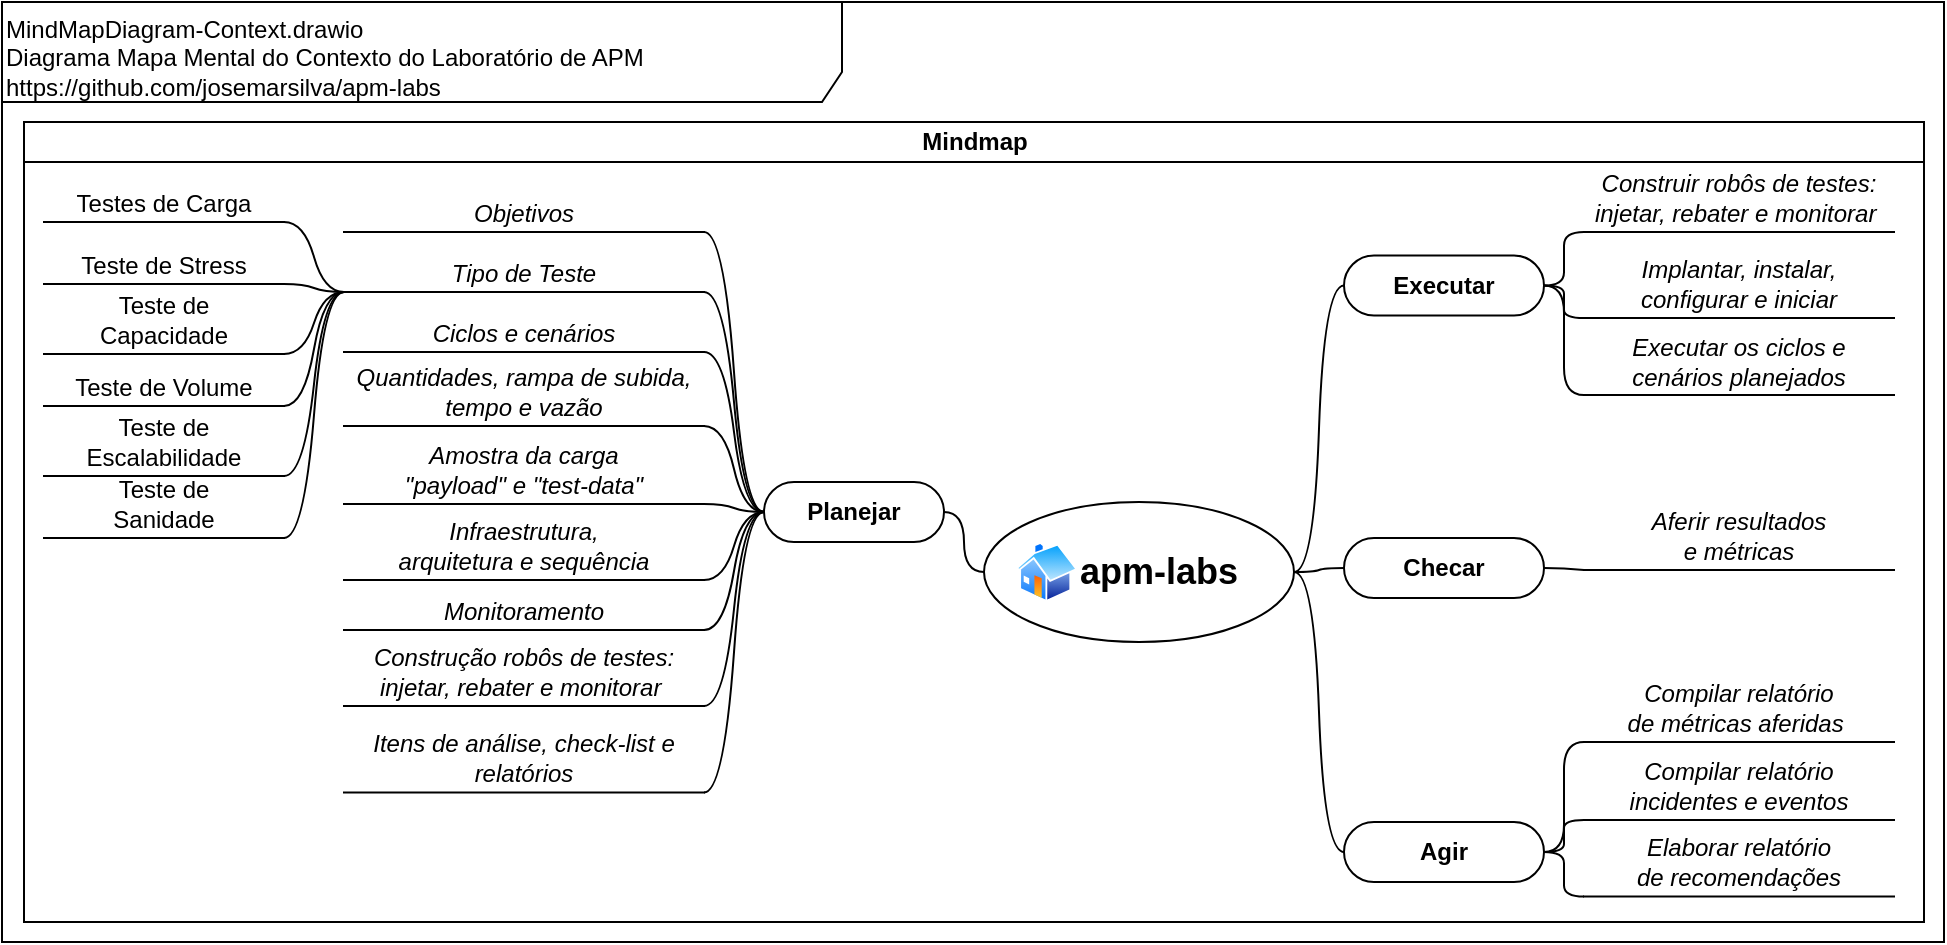 <mxfile version="13.8.6" type="device"><diagram id="526JFKrqtkbu5Ab86iZz" name="Página-1"><mxGraphModel dx="868" dy="534" grid="1" gridSize="10" guides="1" tooltips="1" connect="1" arrows="1" fold="1" page="1" pageScale="1" pageWidth="827" pageHeight="1169" math="0" shadow="0"><root><mxCell id="0"/><mxCell id="1" parent="0"/><mxCell id="5jpJCo4kvUvBawqh1GSk-1" value="&lt;div&gt;&lt;/div&gt;MindMapDiagram-Context.drawio&lt;br&gt;Diagrama Mapa Mental do Contexto do Laboratório de APM&lt;br&gt;https://github.com/josemarsilva/apm-labs" style="shape=umlFrame;whiteSpace=wrap;html=1;width=420;height=50;verticalAlign=top;align=left;" parent="1" vertex="1"><mxGeometry x="9" y="10" width="971" height="470" as="geometry"/></mxCell><mxCell id="5jpJCo4kvUvBawqh1GSk-2" value="Mindmap" style="swimlane;html=1;startSize=20;horizontal=1;containerType=tree;" parent="1" vertex="1"><mxGeometry x="20" y="70" width="950" height="400" as="geometry"/></mxCell><mxCell id="5jpJCo4kvUvBawqh1GSk-3" value="" style="edgeStyle=entityRelationEdgeStyle;startArrow=none;endArrow=none;segment=10;curved=1;" parent="1" source="5jpJCo4kvUvBawqh1GSk-7" target="5jpJCo4kvUvBawqh1GSk-8" edge="1"><mxGeometry relative="1" as="geometry"><mxPoint x="670" y="225" as="sourcePoint"/></mxGeometry></mxCell><mxCell id="5jpJCo4kvUvBawqh1GSk-5" value="" style="edgeStyle=entityRelationEdgeStyle;startArrow=none;endArrow=none;segment=10;curved=1;" parent="1" source="5jpJCo4kvUvBawqh1GSk-7" target="5jpJCo4kvUvBawqh1GSk-10" edge="1"><mxGeometry relative="1" as="geometry"/></mxCell><mxCell id="5jpJCo4kvUvBawqh1GSk-7" value="&amp;nbsp; &amp;nbsp; apm-labs" style="ellipse;whiteSpace=wrap;html=1;align=center;treeFolding=1;treeMoving=1;newEdgeStyle={&quot;edgeStyle&quot;:&quot;entityRelationEdgeStyle&quot;,&quot;startArrow&quot;:&quot;none&quot;,&quot;endArrow&quot;:&quot;none&quot;,&quot;segment&quot;:10,&quot;curved&quot;:1};fontStyle=1;fontSize=18;" parent="1" vertex="1"><mxGeometry x="500" y="260" width="155" height="70" as="geometry"/></mxCell><mxCell id="5jpJCo4kvUvBawqh1GSk-8" value="Executar" style="whiteSpace=wrap;html=1;rounded=1;arcSize=50;align=center;verticalAlign=middle;strokeWidth=1;autosize=1;spacing=4;treeFolding=1;treeMoving=1;newEdgeStyle={&quot;edgeStyle&quot;:&quot;entityRelationEdgeStyle&quot;,&quot;startArrow&quot;:&quot;none&quot;,&quot;endArrow&quot;:&quot;none&quot;,&quot;segment&quot;:10,&quot;curved&quot;:1};fontStyle=1" parent="1" vertex="1"><mxGeometry x="680" y="136.75" width="100" height="30" as="geometry"/></mxCell><mxCell id="5jpJCo4kvUvBawqh1GSk-10" value="Planejar" style="whiteSpace=wrap;html=1;rounded=1;arcSize=50;align=center;verticalAlign=middle;strokeWidth=1;autosize=1;spacing=4;treeFolding=1;treeMoving=1;newEdgeStyle={&quot;edgeStyle&quot;:&quot;entityRelationEdgeStyle&quot;,&quot;startArrow&quot;:&quot;none&quot;,&quot;endArrow&quot;:&quot;none&quot;,&quot;segment&quot;:10,&quot;curved&quot;:1};fontStyle=1" parent="1" vertex="1"><mxGeometry x="390" y="250" width="90" height="30" as="geometry"/></mxCell><mxCell id="z-45aeA4fQFJTD9TVWNZ-1" value="&lt;span style=&quot;font-style: italic&quot;&gt;Construir robôs de testes:&lt;/span&gt;&lt;br style=&quot;font-style: italic&quot;&gt;&lt;span style=&quot;font-style: italic&quot;&gt;injetar, rebater e monitorar&amp;nbsp;&lt;/span&gt;" style="whiteSpace=wrap;html=1;shape=partialRectangle;top=0;left=0;bottom=1;right=0;points=[[0,1],[1,1]];fillColor=none;align=center;verticalAlign=bottom;routingCenterY=0.5;snapToPoint=1;recursiveResize=0;autosize=1;treeFolding=1;treeMoving=1;newEdgeStyle={&quot;edgeStyle&quot;:&quot;entityRelationEdgeStyle&quot;,&quot;startArrow&quot;:&quot;none&quot;,&quot;endArrow&quot;:&quot;none&quot;,&quot;segment&quot;:10,&quot;curved&quot;:1};" parent="1" vertex="1"><mxGeometry x="800" y="95" width="155" height="30" as="geometry"/></mxCell><mxCell id="z-45aeA4fQFJTD9TVWNZ-2" value="" style="edgeStyle=entityRelationEdgeStyle;startArrow=none;endArrow=none;segment=10;curved=1;exitX=1;exitY=0.5;exitDx=0;exitDy=0;entryX=0;entryY=1;entryDx=0;entryDy=0;" parent="1" source="5jpJCo4kvUvBawqh1GSk-8" target="z-45aeA4fQFJTD9TVWNZ-1" edge="1"><mxGeometry relative="1" as="geometry"><mxPoint x="860" y="128.75" as="sourcePoint"/><mxPoint x="810" y="72.75" as="targetPoint"/></mxGeometry></mxCell><mxCell id="z-45aeA4fQFJTD9TVWNZ-10" value="" style="edgeStyle=entityRelationEdgeStyle;startArrow=none;endArrow=none;segment=10;curved=1;exitX=1;exitY=0.5;exitDx=0;exitDy=0;entryX=0;entryY=1;entryDx=0;entryDy=0;" parent="1" source="5jpJCo4kvUvBawqh1GSk-8" target="t8AFz7zGlczwiMV8qD_G-16" edge="1"><mxGeometry relative="1" as="geometry"><mxPoint x="810" y="152.75" as="sourcePoint"/><mxPoint x="820" y="175.75" as="targetPoint"/></mxGeometry></mxCell><mxCell id="7fiooWQBaUIvVht02LMV-9" value="" style="aspect=fixed;perimeter=ellipsePerimeter;html=1;align=center;shadow=0;dashed=0;spacingTop=3;image;image=img/lib/active_directory/home.svg;fontSize=18;" parent="1" vertex="1"><mxGeometry x="516" y="280" width="30.93" height="30" as="geometry"/></mxCell><mxCell id="yPJVkPXfMKi2O3OA4Feh-3" value="" style="edgeStyle=entityRelationEdgeStyle;startArrow=none;endArrow=none;segment=10;curved=1;" parent="1" source="5jpJCo4kvUvBawqh1GSk-7" target="yPJVkPXfMKi2O3OA4Feh-4" edge="1"><mxGeometry relative="1" as="geometry"><mxPoint x="670" y="225" as="sourcePoint"/></mxGeometry></mxCell><mxCell id="yPJVkPXfMKi2O3OA4Feh-4" value="Checar" style="whiteSpace=wrap;html=1;rounded=1;arcSize=50;align=center;verticalAlign=middle;strokeWidth=1;autosize=1;spacing=4;treeFolding=1;treeMoving=1;newEdgeStyle={&quot;edgeStyle&quot;:&quot;entityRelationEdgeStyle&quot;,&quot;startArrow&quot;:&quot;none&quot;,&quot;endArrow&quot;:&quot;none&quot;,&quot;segment&quot;:10,&quot;curved&quot;:1};fontStyle=1" parent="1" vertex="1"><mxGeometry x="680" y="278" width="100" height="30" as="geometry"/></mxCell><mxCell id="yPJVkPXfMKi2O3OA4Feh-30" value="Agir" style="whiteSpace=wrap;html=1;rounded=1;arcSize=50;align=center;verticalAlign=middle;strokeWidth=1;autosize=1;spacing=4;treeFolding=1;treeMoving=1;newEdgeStyle={&quot;edgeStyle&quot;:&quot;entityRelationEdgeStyle&quot;,&quot;startArrow&quot;:&quot;none&quot;,&quot;endArrow&quot;:&quot;none&quot;,&quot;segment&quot;:10,&quot;curved&quot;:1};fontStyle=1" parent="1" vertex="1"><mxGeometry x="680" y="420" width="100" height="30" as="geometry"/></mxCell><mxCell id="yPJVkPXfMKi2O3OA4Feh-31" value="" style="edgeStyle=entityRelationEdgeStyle;startArrow=none;endArrow=none;segment=10;curved=1;exitX=0;exitY=0.5;exitDx=0;exitDy=0;" parent="1" source="yPJVkPXfMKi2O3OA4Feh-30" target="5jpJCo4kvUvBawqh1GSk-7" edge="1"><mxGeometry relative="1" as="geometry"><mxPoint x="390" y="355" as="sourcePoint"/><mxPoint x="670" y="225" as="targetPoint"/></mxGeometry></mxCell><mxCell id="hPfSnDvZx1q7UJ1CCEyf-2" value="Tipo de Teste" style="whiteSpace=wrap;html=1;shape=partialRectangle;top=0;left=0;bottom=1;right=0;points=[[0,1],[1,1]];fillColor=none;align=center;verticalAlign=bottom;routingCenterY=0.5;snapToPoint=1;recursiveResize=0;autosize=1;treeFolding=1;treeMoving=1;newEdgeStyle={&quot;edgeStyle&quot;:&quot;entityRelationEdgeStyle&quot;,&quot;startArrow&quot;:&quot;none&quot;,&quot;endArrow&quot;:&quot;none&quot;,&quot;segment&quot;:10,&quot;curved&quot;:1};fontStyle=2" parent="1" vertex="1"><mxGeometry x="180" y="135" width="180" height="20" as="geometry"/></mxCell><mxCell id="hPfSnDvZx1q7UJ1CCEyf-1" value="" style="edgeStyle=entityRelationEdgeStyle;startArrow=none;endArrow=none;segment=10;curved=1;exitX=0;exitY=0.5;exitDx=0;exitDy=0;" parent="1" source="5jpJCo4kvUvBawqh1GSk-10" target="hPfSnDvZx1q7UJ1CCEyf-2" edge="1"><mxGeometry relative="1" as="geometry"><mxPoint x="795" y="320" as="sourcePoint"/></mxGeometry></mxCell><mxCell id="hPfSnDvZx1q7UJ1CCEyf-6" value="Ciclos e cenários" style="whiteSpace=wrap;html=1;shape=partialRectangle;top=0;left=0;bottom=1;right=0;points=[[0,1],[1,1]];fillColor=none;align=center;verticalAlign=bottom;routingCenterY=0.5;snapToPoint=1;recursiveResize=0;autosize=1;treeFolding=1;treeMoving=1;newEdgeStyle={&quot;edgeStyle&quot;:&quot;entityRelationEdgeStyle&quot;,&quot;startArrow&quot;:&quot;none&quot;,&quot;endArrow&quot;:&quot;none&quot;,&quot;segment&quot;:10,&quot;curved&quot;:1};fontStyle=2" parent="1" vertex="1"><mxGeometry x="180" y="165" width="180" height="20" as="geometry"/></mxCell><mxCell id="hPfSnDvZx1q7UJ1CCEyf-7" value="" style="edgeStyle=entityRelationEdgeStyle;startArrow=none;endArrow=none;segment=10;curved=1;exitX=0;exitY=0.5;exitDx=0;exitDy=0;" parent="1" source="5jpJCo4kvUvBawqh1GSk-10" target="hPfSnDvZx1q7UJ1CCEyf-6" edge="1"><mxGeometry relative="1" as="geometry"><mxPoint x="420" y="280" as="sourcePoint"/></mxGeometry></mxCell><mxCell id="7fiooWQBaUIvVht02LMV-14" value="Quantidades, rampa de subida, tempo e vazão" style="whiteSpace=wrap;html=1;shape=partialRectangle;top=0;left=0;bottom=1;right=0;points=[[0,1],[1,1]];fillColor=none;align=center;verticalAlign=bottom;routingCenterY=0.5;snapToPoint=1;recursiveResize=0;autosize=1;treeFolding=1;treeMoving=1;newEdgeStyle={&quot;edgeStyle&quot;:&quot;entityRelationEdgeStyle&quot;,&quot;startArrow&quot;:&quot;none&quot;,&quot;endArrow&quot;:&quot;none&quot;,&quot;segment&quot;:10,&quot;curved&quot;:1};fontStyle=2" parent="1" vertex="1"><mxGeometry x="180" y="202" width="180" height="20" as="geometry"/></mxCell><mxCell id="7fiooWQBaUIvVht02LMV-15" value="" style="edgeStyle=entityRelationEdgeStyle;startArrow=none;endArrow=none;segment=10;curved=1;" parent="1" source="5jpJCo4kvUvBawqh1GSk-10" target="7fiooWQBaUIvVht02LMV-14" edge="1"><mxGeometry relative="1" as="geometry"><mxPoint x="334" y="321" as="sourcePoint"/></mxGeometry></mxCell><mxCell id="7fiooWQBaUIvVht02LMV-16" value="Amostra da carga &lt;br&gt;&quot;&lt;span&gt;payload&lt;/span&gt;&quot; e &quot;t&lt;span&gt;est-data&lt;/span&gt;&quot;" style="whiteSpace=wrap;html=1;shape=partialRectangle;top=0;left=0;bottom=1;right=0;points=[[0,1],[1,1]];fillColor=none;align=center;verticalAlign=bottom;routingCenterY=0.5;snapToPoint=1;recursiveResize=0;autosize=1;treeFolding=1;treeMoving=1;newEdgeStyle={&quot;edgeStyle&quot;:&quot;entityRelationEdgeStyle&quot;,&quot;startArrow&quot;:&quot;none&quot;,&quot;endArrow&quot;:&quot;none&quot;,&quot;segment&quot;:10,&quot;curved&quot;:1};fontStyle=2" parent="1" vertex="1"><mxGeometry x="180" y="231" width="180" height="30" as="geometry"/></mxCell><mxCell id="7fiooWQBaUIvVht02LMV-17" value="" style="edgeStyle=entityRelationEdgeStyle;startArrow=none;endArrow=none;segment=10;curved=1;" parent="1" source="5jpJCo4kvUvBawqh1GSk-10" target="7fiooWQBaUIvVht02LMV-16" edge="1"><mxGeometry relative="1" as="geometry"><mxPoint x="355" y="289" as="sourcePoint"/></mxGeometry></mxCell><mxCell id="7fiooWQBaUIvVht02LMV-18" value="Infraestrutura, &lt;br&gt;arquitetura e sequência" style="whiteSpace=wrap;html=1;shape=partialRectangle;top=0;left=0;bottom=1;right=0;points=[[0,1],[1,1]];fillColor=none;align=center;verticalAlign=bottom;routingCenterY=0.5;snapToPoint=1;recursiveResize=0;autosize=1;treeFolding=1;treeMoving=1;newEdgeStyle={&quot;edgeStyle&quot;:&quot;entityRelationEdgeStyle&quot;,&quot;startArrow&quot;:&quot;none&quot;,&quot;endArrow&quot;:&quot;none&quot;,&quot;segment&quot;:10,&quot;curved&quot;:1};fontStyle=2" parent="1" vertex="1"><mxGeometry x="180" y="269" width="180" height="30" as="geometry"/></mxCell><mxCell id="7fiooWQBaUIvVht02LMV-19" value="" style="edgeStyle=entityRelationEdgeStyle;startArrow=none;endArrow=none;segment=10;curved=1;exitX=0;exitY=0.5;exitDx=0;exitDy=0;" parent="1" source="5jpJCo4kvUvBawqh1GSk-10" target="7fiooWQBaUIvVht02LMV-18" edge="1"><mxGeometry relative="1" as="geometry"><mxPoint x="365" y="319" as="sourcePoint"/></mxGeometry></mxCell><mxCell id="7fiooWQBaUIvVht02LMV-20" value="Objetivos" style="whiteSpace=wrap;html=1;shape=partialRectangle;top=0;left=0;bottom=1;right=0;points=[[0,1],[1,1]];fillColor=none;align=center;verticalAlign=bottom;routingCenterY=0.5;snapToPoint=1;recursiveResize=0;autosize=1;treeFolding=1;treeMoving=1;newEdgeStyle={&quot;edgeStyle&quot;:&quot;entityRelationEdgeStyle&quot;,&quot;startArrow&quot;:&quot;none&quot;,&quot;endArrow&quot;:&quot;none&quot;,&quot;segment&quot;:10,&quot;curved&quot;:1};fontStyle=2" parent="1" vertex="1"><mxGeometry x="180" y="105" width="180" height="20" as="geometry"/></mxCell><mxCell id="7fiooWQBaUIvVht02LMV-21" value="" style="edgeStyle=entityRelationEdgeStyle;startArrow=none;endArrow=none;segment=10;curved=1;exitX=0;exitY=0.5;exitDx=0;exitDy=0;" parent="1" source="5jpJCo4kvUvBawqh1GSk-10" target="7fiooWQBaUIvVht02LMV-20" edge="1"><mxGeometry relative="1" as="geometry"><mxPoint x="365" y="319" as="sourcePoint"/></mxGeometry></mxCell><mxCell id="7fiooWQBaUIvVht02LMV-22" value="Monitoramento" style="whiteSpace=wrap;html=1;shape=partialRectangle;top=0;left=0;bottom=1;right=0;points=[[0,1],[1,1]];fillColor=none;align=center;verticalAlign=bottom;routingCenterY=0.5;snapToPoint=1;recursiveResize=0;autosize=1;treeFolding=1;treeMoving=1;newEdgeStyle={&quot;edgeStyle&quot;:&quot;entityRelationEdgeStyle&quot;,&quot;startArrow&quot;:&quot;none&quot;,&quot;endArrow&quot;:&quot;none&quot;,&quot;segment&quot;:10,&quot;curved&quot;:1};fontStyle=2" parent="1" vertex="1"><mxGeometry x="180" y="304" width="180" height="20" as="geometry"/></mxCell><mxCell id="7fiooWQBaUIvVht02LMV-23" value="" style="edgeStyle=entityRelationEdgeStyle;startArrow=none;endArrow=none;segment=10;curved=1;exitX=0;exitY=0.5;exitDx=0;exitDy=0;" parent="1" source="5jpJCo4kvUvBawqh1GSk-10" target="7fiooWQBaUIvVht02LMV-22" edge="1"><mxGeometry relative="1" as="geometry"><mxPoint x="365" y="283" as="sourcePoint"/></mxGeometry></mxCell><mxCell id="t8AFz7zGlczwiMV8qD_G-16" value="Implantar, instalar,&lt;br&gt;configurar e iniciar" style="whiteSpace=wrap;html=1;shape=partialRectangle;top=0;left=0;bottom=1;right=0;points=[[0,1],[1,1]];fillColor=none;align=center;verticalAlign=bottom;routingCenterY=0.5;snapToPoint=1;recursiveResize=0;autosize=1;treeFolding=1;treeMoving=1;newEdgeStyle={&quot;edgeStyle&quot;:&quot;entityRelationEdgeStyle&quot;,&quot;startArrow&quot;:&quot;none&quot;,&quot;endArrow&quot;:&quot;none&quot;,&quot;segment&quot;:10,&quot;curved&quot;:1};fontStyle=2" parent="1" vertex="1"><mxGeometry x="800" y="138" width="155" height="30" as="geometry"/></mxCell><mxCell id="4mfQJ9ojiIPA_v2mMtt_-1" value="Construção robôs de testes:&lt;br&gt;injetar, rebater e monitorar&amp;nbsp;" style="whiteSpace=wrap;html=1;shape=partialRectangle;top=0;left=0;bottom=1;right=0;points=[[0,1],[1,1]];fillColor=none;align=center;verticalAlign=bottom;routingCenterY=0.5;snapToPoint=1;recursiveResize=0;autosize=1;treeFolding=1;treeMoving=1;newEdgeStyle={&quot;edgeStyle&quot;:&quot;entityRelationEdgeStyle&quot;,&quot;startArrow&quot;:&quot;none&quot;,&quot;endArrow&quot;:&quot;none&quot;,&quot;segment&quot;:10,&quot;curved&quot;:1};fontStyle=2" parent="1" vertex="1"><mxGeometry x="180" y="332" width="180" height="30" as="geometry"/></mxCell><mxCell id="4mfQJ9ojiIPA_v2mMtt_-2" value="" style="edgeStyle=entityRelationEdgeStyle;startArrow=none;endArrow=none;segment=10;curved=1;exitX=0;exitY=0.5;exitDx=0;exitDy=0;" parent="1" source="5jpJCo4kvUvBawqh1GSk-10" target="4mfQJ9ojiIPA_v2mMtt_-1" edge="1"><mxGeometry relative="1" as="geometry"><mxPoint x="369.5" y="310" as="sourcePoint"/></mxGeometry></mxCell><mxCell id="4mfQJ9ojiIPA_v2mMtt_-5" value="Teste de Stress" style="whiteSpace=wrap;html=1;shape=partialRectangle;top=0;left=0;bottom=1;right=0;points=[[0,1],[1,1]];fillColor=none;align=center;verticalAlign=bottom;routingCenterY=0.5;snapToPoint=1;recursiveResize=0;autosize=1;treeFolding=1;treeMoving=1;newEdgeStyle={&quot;edgeStyle&quot;:&quot;entityRelationEdgeStyle&quot;,&quot;startArrow&quot;:&quot;none&quot;,&quot;endArrow&quot;:&quot;none&quot;,&quot;segment&quot;:10,&quot;curved&quot;:1};fontStyle=0" parent="1" vertex="1"><mxGeometry x="30" y="131" width="120" height="20" as="geometry"/></mxCell><mxCell id="4mfQJ9ojiIPA_v2mMtt_-3" value="Testes de Carga" style="whiteSpace=wrap;html=1;shape=partialRectangle;top=0;left=0;bottom=1;right=0;points=[[0,1],[1,1]];fillColor=none;align=center;verticalAlign=bottom;routingCenterY=0.5;snapToPoint=1;recursiveResize=0;autosize=1;treeFolding=1;treeMoving=1;newEdgeStyle={&quot;edgeStyle&quot;:&quot;entityRelationEdgeStyle&quot;,&quot;startArrow&quot;:&quot;none&quot;,&quot;endArrow&quot;:&quot;none&quot;,&quot;segment&quot;:10,&quot;curved&quot;:1};fontStyle=0" parent="1" vertex="1"><mxGeometry x="30" y="100" width="120" height="20" as="geometry"/></mxCell><mxCell id="4mfQJ9ojiIPA_v2mMtt_-11" value="Teste de &lt;br&gt;Capacidade" style="whiteSpace=wrap;html=1;shape=partialRectangle;top=0;left=0;bottom=1;right=0;points=[[0,1],[1,1]];fillColor=none;align=center;verticalAlign=bottom;routingCenterY=0.5;snapToPoint=1;recursiveResize=0;autosize=1;treeFolding=1;treeMoving=1;newEdgeStyle={&quot;edgeStyle&quot;:&quot;entityRelationEdgeStyle&quot;,&quot;startArrow&quot;:&quot;none&quot;,&quot;endArrow&quot;:&quot;none&quot;,&quot;segment&quot;:10,&quot;curved&quot;:1};fontStyle=0" parent="1" vertex="1"><mxGeometry x="30" y="156" width="120" height="30" as="geometry"/></mxCell><mxCell id="4mfQJ9ojiIPA_v2mMtt_-16" value="" style="edgeStyle=entityRelationEdgeStyle;startArrow=none;endArrow=none;segment=10;curved=1;exitX=0;exitY=1;exitDx=0;exitDy=0;entryX=1;entryY=1;entryDx=0;entryDy=0;" parent="1" source="hPfSnDvZx1q7UJ1CCEyf-2" target="4mfQJ9ojiIPA_v2mMtt_-3" edge="1"><mxGeometry relative="1" as="geometry"><mxPoint x="379.5" y="275" as="sourcePoint"/><mxPoint x="340" y="179" as="targetPoint"/></mxGeometry></mxCell><mxCell id="4mfQJ9ojiIPA_v2mMtt_-17" value="" style="edgeStyle=entityRelationEdgeStyle;startArrow=none;endArrow=none;segment=10;curved=1;exitX=0;exitY=1;exitDx=0;exitDy=0;entryX=1;entryY=1;entryDx=0;entryDy=0;" parent="1" source="hPfSnDvZx1q7UJ1CCEyf-2" target="4mfQJ9ojiIPA_v2mMtt_-5" edge="1"><mxGeometry relative="1" as="geometry"><mxPoint x="190" y="178.75" as="sourcePoint"/><mxPoint x="135" y="109" as="targetPoint"/></mxGeometry></mxCell><mxCell id="4mfQJ9ojiIPA_v2mMtt_-19" value="" style="edgeStyle=entityRelationEdgeStyle;startArrow=none;endArrow=none;segment=10;curved=1;entryX=1;entryY=1;entryDx=0;entryDy=0;exitX=0;exitY=1;exitDx=0;exitDy=0;" parent="1" source="hPfSnDvZx1q7UJ1CCEyf-2" target="4mfQJ9ojiIPA_v2mMtt_-11" edge="1"><mxGeometry relative="1" as="geometry"><mxPoint x="180" y="169" as="sourcePoint"/><mxPoint x="340" y="451" as="targetPoint"/></mxGeometry></mxCell><mxCell id="4mfQJ9ojiIPA_v2mMtt_-20" value="Teste de Volume" style="whiteSpace=wrap;html=1;shape=partialRectangle;top=0;left=0;bottom=1;right=0;points=[[0,1],[1,1]];fillColor=none;align=center;verticalAlign=bottom;routingCenterY=0.5;snapToPoint=1;recursiveResize=0;autosize=1;treeFolding=1;treeMoving=1;newEdgeStyle={&quot;edgeStyle&quot;:&quot;entityRelationEdgeStyle&quot;,&quot;startArrow&quot;:&quot;none&quot;,&quot;endArrow&quot;:&quot;none&quot;,&quot;segment&quot;:10,&quot;curved&quot;:1};fontStyle=0" parent="1" vertex="1"><mxGeometry x="30" y="192" width="120" height="20" as="geometry"/></mxCell><mxCell id="4mfQJ9ojiIPA_v2mMtt_-21" value="Teste de &lt;br&gt;Escalabilidade" style="whiteSpace=wrap;html=1;shape=partialRectangle;top=0;left=0;bottom=1;right=0;points=[[0,1],[1,1]];fillColor=none;align=center;verticalAlign=bottom;routingCenterY=0.5;snapToPoint=1;recursiveResize=0;autosize=1;treeFolding=1;treeMoving=1;newEdgeStyle={&quot;edgeStyle&quot;:&quot;entityRelationEdgeStyle&quot;,&quot;startArrow&quot;:&quot;none&quot;,&quot;endArrow&quot;:&quot;none&quot;,&quot;segment&quot;:10,&quot;curved&quot;:1};fontStyle=0" parent="1" vertex="1"><mxGeometry x="30" y="217" width="120" height="30" as="geometry"/></mxCell><mxCell id="4mfQJ9ojiIPA_v2mMtt_-22" value="" style="edgeStyle=entityRelationEdgeStyle;startArrow=none;endArrow=none;segment=10;curved=1;exitX=0;exitY=1;exitDx=0;exitDy=0;entryX=1;entryY=1;entryDx=0;entryDy=0;" parent="1" source="hPfSnDvZx1q7UJ1CCEyf-2" target="4mfQJ9ojiIPA_v2mMtt_-20" edge="1"><mxGeometry relative="1" as="geometry"><mxPoint x="180" y="226.75" as="sourcePoint"/><mxPoint x="135" y="167" as="targetPoint"/></mxGeometry></mxCell><mxCell id="4mfQJ9ojiIPA_v2mMtt_-23" value="" style="edgeStyle=entityRelationEdgeStyle;startArrow=none;endArrow=none;segment=10;curved=1;entryX=1;entryY=1;entryDx=0;entryDy=0;exitX=0;exitY=1;exitDx=0;exitDy=0;" parent="1" source="hPfSnDvZx1q7UJ1CCEyf-2" target="4mfQJ9ojiIPA_v2mMtt_-21" edge="1"><mxGeometry relative="1" as="geometry"><mxPoint x="180" y="226.75" as="sourcePoint"/><mxPoint x="340" y="509" as="targetPoint"/></mxGeometry></mxCell><mxCell id="Z6-aqRlGmaS48ML1cYJz-1" value="Compilar relatório &lt;br&gt;de métricas aferidas&amp;nbsp;" style="whiteSpace=wrap;html=1;shape=partialRectangle;top=0;left=0;bottom=1;right=0;points=[[0,1],[1,1]];fillColor=none;align=center;verticalAlign=bottom;routingCenterY=0.5;snapToPoint=1;recursiveResize=0;autosize=1;treeFolding=1;treeMoving=1;newEdgeStyle={&quot;edgeStyle&quot;:&quot;entityRelationEdgeStyle&quot;,&quot;startArrow&quot;:&quot;none&quot;,&quot;endArrow&quot;:&quot;none&quot;,&quot;segment&quot;:10,&quot;curved&quot;:1};fontStyle=2" parent="1" vertex="1"><mxGeometry x="800" y="350" width="155" height="30" as="geometry"/></mxCell><mxCell id="Z6-aqRlGmaS48ML1cYJz-2" value="" style="edgeStyle=entityRelationEdgeStyle;startArrow=none;endArrow=none;segment=10;curved=1;entryX=0;entryY=1;entryDx=0;entryDy=0;" parent="1" source="yPJVkPXfMKi2O3OA4Feh-30" target="Z6-aqRlGmaS48ML1cYJz-1" edge="1"><mxGeometry relative="1" as="geometry"><mxPoint x="780" y="436.75" as="sourcePoint"/><mxPoint x="810" y="357.75" as="targetPoint"/></mxGeometry></mxCell><mxCell id="Z6-aqRlGmaS48ML1cYJz-3" value="" style="edgeStyle=entityRelationEdgeStyle;startArrow=none;endArrow=none;segment=10;curved=1;entryX=0;entryY=1;entryDx=0;entryDy=0;" parent="1" source="yPJVkPXfMKi2O3OA4Feh-30" target="Z6-aqRlGmaS48ML1cYJz-4" edge="1"><mxGeometry relative="1" as="geometry"><mxPoint x="780" y="436.75" as="sourcePoint"/><mxPoint x="820" y="460.75" as="targetPoint"/></mxGeometry></mxCell><mxCell id="Z6-aqRlGmaS48ML1cYJz-4" value="Elaborar relatório&lt;br&gt;de recomendações" style="whiteSpace=wrap;html=1;shape=partialRectangle;top=0;left=0;bottom=1;right=0;points=[[0,1],[1,1]];fillColor=none;align=center;verticalAlign=bottom;routingCenterY=0.5;snapToPoint=1;recursiveResize=0;autosize=1;treeFolding=1;treeMoving=1;newEdgeStyle={&quot;edgeStyle&quot;:&quot;entityRelationEdgeStyle&quot;,&quot;startArrow&quot;:&quot;none&quot;,&quot;endArrow&quot;:&quot;none&quot;,&quot;segment&quot;:10,&quot;curved&quot;:1};fontStyle=2" parent="1" vertex="1"><mxGeometry x="800" y="427.25" width="155" height="30" as="geometry"/></mxCell><mxCell id="Z6-aqRlGmaS48ML1cYJz-5" value="Compilar relatório &lt;br&gt;incidentes e eventos" style="whiteSpace=wrap;html=1;shape=partialRectangle;top=0;left=0;bottom=1;right=0;points=[[0,1],[1,1]];fillColor=none;align=center;verticalAlign=bottom;routingCenterY=0.5;snapToPoint=1;recursiveResize=0;autosize=1;treeFolding=1;treeMoving=1;newEdgeStyle={&quot;edgeStyle&quot;:&quot;entityRelationEdgeStyle&quot;,&quot;startArrow&quot;:&quot;none&quot;,&quot;endArrow&quot;:&quot;none&quot;,&quot;segment&quot;:10,&quot;curved&quot;:1};fontStyle=2" parent="1" vertex="1"><mxGeometry x="800" y="389" width="155" height="30" as="geometry"/></mxCell><mxCell id="Z6-aqRlGmaS48ML1cYJz-6" value="" style="edgeStyle=entityRelationEdgeStyle;startArrow=none;endArrow=none;segment=10;curved=1;entryX=0;entryY=1;entryDx=0;entryDy=0;exitX=1;exitY=0.5;exitDx=0;exitDy=0;" parent="1" source="yPJVkPXfMKi2O3OA4Feh-30" target="Z6-aqRlGmaS48ML1cYJz-5" edge="1"><mxGeometry relative="1" as="geometry"><mxPoint x="780" y="479" as="sourcePoint"/><mxPoint x="810" y="401.75" as="targetPoint"/></mxGeometry></mxCell><mxCell id="B1Ot6P4v8ecZ2sSwvI-b-1" value="Aferir resultados &lt;br&gt;e métricas" style="whiteSpace=wrap;html=1;shape=partialRectangle;top=0;left=0;bottom=1;right=0;points=[[0,1],[1,1]];fillColor=none;align=center;verticalAlign=bottom;routingCenterY=0.5;snapToPoint=1;recursiveResize=0;autosize=1;treeFolding=1;treeMoving=1;newEdgeStyle={&quot;edgeStyle&quot;:&quot;entityRelationEdgeStyle&quot;,&quot;startArrow&quot;:&quot;none&quot;,&quot;endArrow&quot;:&quot;none&quot;,&quot;segment&quot;:10,&quot;curved&quot;:1};fontStyle=2" parent="1" vertex="1"><mxGeometry x="800" y="264" width="155" height="30" as="geometry"/></mxCell><mxCell id="B1Ot6P4v8ecZ2sSwvI-b-2" value="" style="edgeStyle=entityRelationEdgeStyle;startArrow=none;endArrow=none;segment=10;curved=1;entryX=0;entryY=1;entryDx=0;entryDy=0;exitX=1;exitY=0.5;exitDx=0;exitDy=0;" parent="1" source="yPJVkPXfMKi2O3OA4Feh-4" target="B1Ot6P4v8ecZ2sSwvI-b-1" edge="1"><mxGeometry relative="1" as="geometry"><mxPoint x="790" y="290.5" as="sourcePoint"/><mxPoint x="830" y="271.75" as="targetPoint"/></mxGeometry></mxCell><mxCell id="2q35EB44H681ve2xcO_0-2" value="Teste de &lt;br&gt;Sanidade" style="whiteSpace=wrap;html=1;shape=partialRectangle;top=0;left=0;bottom=1;right=0;points=[[0,1],[1,1]];fillColor=none;align=center;verticalAlign=bottom;routingCenterY=0.5;snapToPoint=1;recursiveResize=0;autosize=1;treeFolding=1;treeMoving=1;newEdgeStyle={&quot;edgeStyle&quot;:&quot;entityRelationEdgeStyle&quot;,&quot;startArrow&quot;:&quot;none&quot;,&quot;endArrow&quot;:&quot;none&quot;,&quot;segment&quot;:10,&quot;curved&quot;:1};fontStyle=0" parent="1" vertex="1"><mxGeometry x="30" y="248" width="120" height="30" as="geometry"/></mxCell><mxCell id="2q35EB44H681ve2xcO_0-3" value="" style="edgeStyle=entityRelationEdgeStyle;startArrow=none;endArrow=none;segment=10;curved=1;entryX=1;entryY=1;entryDx=0;entryDy=0;exitX=0;exitY=1;exitDx=0;exitDy=0;" parent="1" source="hPfSnDvZx1q7UJ1CCEyf-2" target="2q35EB44H681ve2xcO_0-2" edge="1"><mxGeometry relative="1" as="geometry"><mxPoint x="180" y="208.38" as="sourcePoint"/><mxPoint x="340" y="548.38" as="targetPoint"/></mxGeometry></mxCell><mxCell id="i1XFya0AeRZN2ldnW4jv-1" value="Itens de análise, check-list e relatórios" style="whiteSpace=wrap;html=1;shape=partialRectangle;top=0;left=0;bottom=1;right=0;points=[[0,1],[1,1]];fillColor=none;align=center;verticalAlign=bottom;routingCenterY=0.5;snapToPoint=1;recursiveResize=0;autosize=1;treeFolding=1;treeMoving=1;newEdgeStyle={&quot;edgeStyle&quot;:&quot;entityRelationEdgeStyle&quot;,&quot;startArrow&quot;:&quot;none&quot;,&quot;endArrow&quot;:&quot;none&quot;,&quot;segment&quot;:10,&quot;curved&quot;:1};fontStyle=2" parent="1" vertex="1"><mxGeometry x="180" y="385.25" width="180" height="20" as="geometry"/></mxCell><mxCell id="i1XFya0AeRZN2ldnW4jv-2" value="" style="edgeStyle=entityRelationEdgeStyle;startArrow=none;endArrow=none;segment=10;curved=1;exitX=0;exitY=0.5;exitDx=0;exitDy=0;entryX=1;entryY=1;entryDx=0;entryDy=0;" parent="1" source="5jpJCo4kvUvBawqh1GSk-10" target="i1XFya0AeRZN2ldnW4jv-1" edge="1"><mxGeometry relative="1" as="geometry"><mxPoint x="379.5" y="275" as="sourcePoint"/><mxPoint x="340" y="407" as="targetPoint"/></mxGeometry></mxCell><mxCell id="i1XFya0AeRZN2ldnW4jv-4" value="" style="edgeStyle=entityRelationEdgeStyle;startArrow=none;endArrow=none;segment=10;curved=1;exitX=1;exitY=0.5;exitDx=0;exitDy=0;entryX=0;entryY=1;entryDx=0;entryDy=0;" parent="1" source="5jpJCo4kvUvBawqh1GSk-8" target="i1XFya0AeRZN2ldnW4jv-5" edge="1"><mxGeometry relative="1" as="geometry"><mxPoint x="780" y="186" as="sourcePoint"/><mxPoint x="820" y="210" as="targetPoint"/></mxGeometry></mxCell><mxCell id="i1XFya0AeRZN2ldnW4jv-5" value="Executar os ciclos e cenários planejados" style="whiteSpace=wrap;html=1;shape=partialRectangle;top=0;left=0;bottom=1;right=0;points=[[0,1],[1,1]];fillColor=none;align=center;verticalAlign=bottom;routingCenterY=0.5;snapToPoint=1;recursiveResize=0;autosize=1;treeFolding=1;treeMoving=1;newEdgeStyle={&quot;edgeStyle&quot;:&quot;entityRelationEdgeStyle&quot;,&quot;startArrow&quot;:&quot;none&quot;,&quot;endArrow&quot;:&quot;none&quot;,&quot;segment&quot;:10,&quot;curved&quot;:1};fontStyle=2" parent="1" vertex="1"><mxGeometry x="800" y="186.5" width="155" height="20" as="geometry"/></mxCell></root></mxGraphModel></diagram></mxfile>